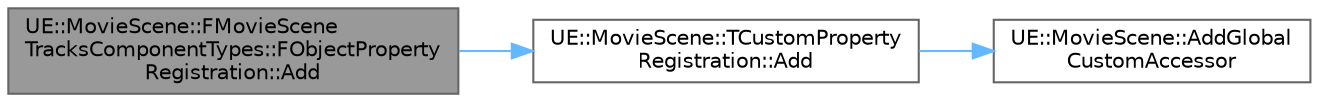 digraph "UE::MovieScene::FMovieSceneTracksComponentTypes::FObjectPropertyRegistration::Add"
{
 // INTERACTIVE_SVG=YES
 // LATEX_PDF_SIZE
  bgcolor="transparent";
  edge [fontname=Helvetica,fontsize=10,labelfontname=Helvetica,labelfontsize=10];
  node [fontname=Helvetica,fontsize=10,shape=box,height=0.2,width=0.4];
  rankdir="LR";
  Node1 [id="Node000001",label="UE::MovieScene::FMovieScene\lTracksComponentTypes::FObjectProperty\lRegistration::Add",height=0.2,width=0.4,color="gray40", fillcolor="grey60", style="filled", fontcolor="black",tooltip=" "];
  Node1 -> Node2 [id="edge1_Node000001_Node000002",color="steelblue1",style="solid",tooltip=" "];
  Node2 [id="Node000002",label="UE::MovieScene::TCustomProperty\lRegistration::Add",height=0.2,width=0.4,color="grey40", fillcolor="white", style="filled",URL="$d3/d0d/structUE_1_1MovieScene_1_1TCustomPropertyRegistration.html#a454f896f8c0065c905ee71b3e4e9ff68",tooltip=" "];
  Node2 -> Node3 [id="edge2_Node000002_Node000003",color="steelblue1",style="solid",tooltip=" "];
  Node3 [id="Node000003",label="UE::MovieScene::AddGlobal\lCustomAccessor",height=0.2,width=0.4,color="grey40", fillcolor="white", style="filled",URL="$d1/dd1/namespaceUE_1_1MovieScene.html#aaca3877d559254a687e1cf1b81271e48",tooltip=" "];
}

